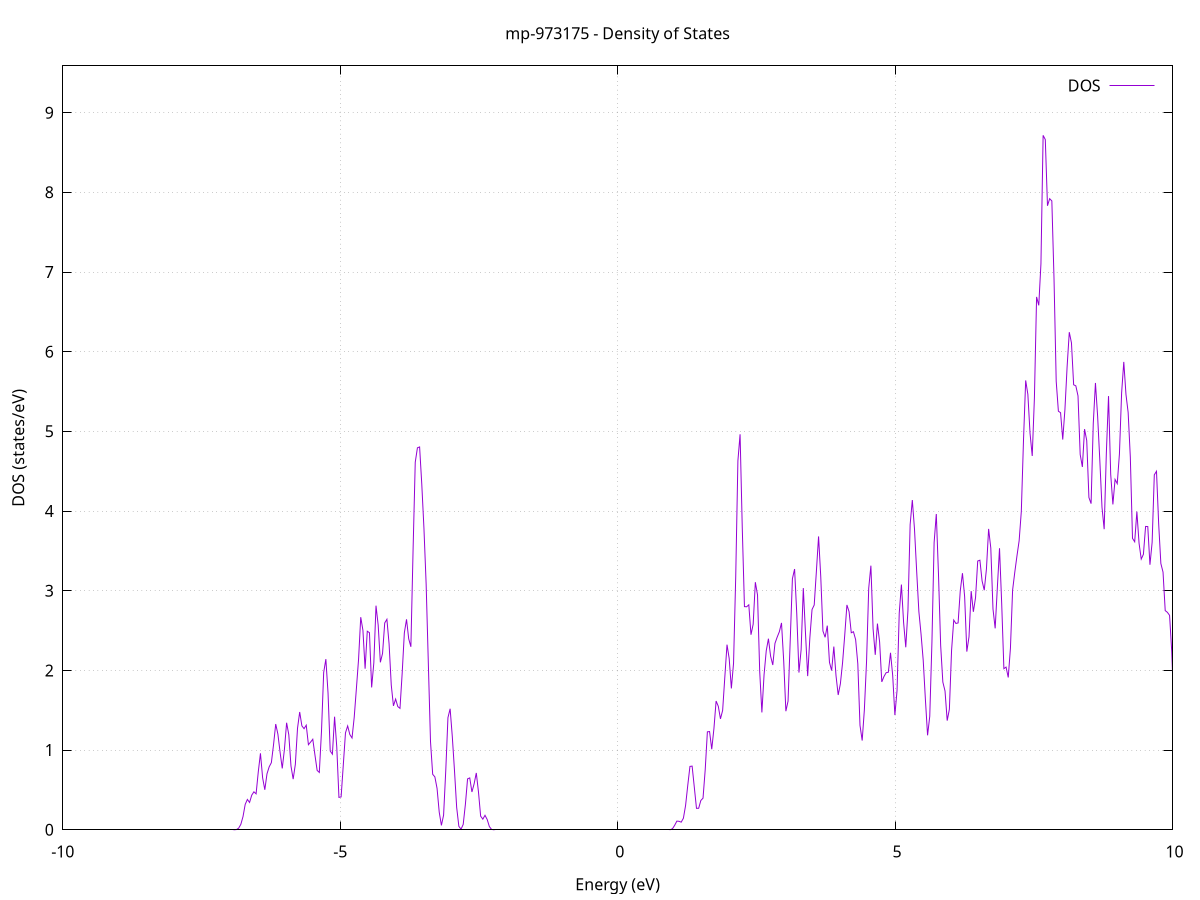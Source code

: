 set title 'mp-973175 - Density of States'
set xlabel 'Energy (eV)'
set ylabel 'DOS (states/eV)'
set grid
set xrange [-10:10]
set yrange [0:9.587]
set xzeroaxis lt -1
set terminal png size 800,600
set output 'mp-973175_dos_gnuplot.png'
plot '-' using 1:2 with lines title 'DOS'
-47.537300 0.000000
-47.498000 0.000000
-47.458700 0.000000
-47.419400 0.000000
-47.380100 0.000000
-47.340800 0.000000
-47.301500 0.000000
-47.262200 0.000000
-47.222900 0.000000
-47.183600 0.000000
-47.144300 0.000000
-47.105000 0.000000
-47.065700 0.000000
-47.026500 0.000000
-46.987200 0.000000
-46.947900 0.000000
-46.908600 0.000000
-46.869300 0.000000
-46.830000 0.000000
-46.790700 0.000000
-46.751400 0.000000
-46.712100 0.000000
-46.672800 0.000000
-46.633500 0.000000
-46.594200 0.000000
-46.554900 0.000000
-46.515700 0.000000
-46.476400 0.000000
-46.437100 0.000000
-46.397800 0.000000
-46.358500 0.000000
-46.319200 0.000000
-46.279900 0.000000
-46.240600 0.000000
-46.201300 0.000000
-46.162000 0.000000
-46.122700 0.000000
-46.083400 0.000000
-46.044100 0.000000
-46.004900 0.000000
-45.965600 0.000000
-45.926300 0.000000
-45.887000 0.000000
-45.847700 0.000000
-45.808400 0.000000
-45.769100 0.000000
-45.729800 0.000000
-45.690500 0.000000
-45.651200 0.000000
-45.611900 0.000000
-45.572600 0.000000
-45.533300 0.000000
-45.494100 0.000000
-45.454800 0.000000
-45.415500 0.000000
-45.376200 0.000000
-45.336900 0.000000
-45.297600 0.000000
-45.258300 0.000000
-45.219000 0.000000
-45.179700 0.000000
-45.140400 0.000000
-45.101100 0.000000
-45.061800 0.000000
-45.022500 0.000000
-44.983300 0.000000
-44.944000 0.000000
-44.904700 0.000000
-44.865400 0.000000
-44.826100 0.000000
-44.786800 0.000000
-44.747500 0.000000
-44.708200 0.000000
-44.668900 0.000000
-44.629600 0.000000
-44.590300 0.000000
-44.551000 0.000000
-44.511700 0.000000
-44.472500 0.000000
-44.433200 0.000000
-44.393900 0.000000
-44.354600 0.000000
-44.315300 0.000000
-44.276000 0.000000
-44.236700 0.000000
-44.197400 0.000000
-44.158100 0.000000
-44.118800 0.000300
-44.079500 0.030400
-44.040200 0.822600
-44.001000 7.047300
-43.961700 19.517100
-43.922400 17.708300
-43.883100 5.256600
-43.843800 0.502700
-43.804500 0.015200
-43.765200 0.000100
-43.725900 0.000000
-43.686600 0.000000
-43.647300 0.000000
-43.608000 0.000000
-43.568700 0.000000
-43.529400 0.000000
-43.490200 0.000000
-43.450900 0.000000
-43.411600 0.000000
-43.372300 0.000000
-43.333000 0.000000
-43.293700 0.000000
-43.254400 0.000000
-43.215100 0.000000
-43.175800 0.000000
-43.136500 0.000000
-43.097200 0.000000
-43.057900 0.000000
-43.018600 0.000000
-42.979400 0.000000
-42.940100 0.000000
-42.900800 0.000000
-42.861500 0.000000
-42.822200 0.000000
-42.782900 0.000000
-42.743600 0.000000
-42.704300 0.000000
-42.665000 0.000000
-42.625700 0.000000
-42.586400 0.000000
-42.547100 0.000000
-42.507800 0.000000
-42.468600 0.000000
-42.429300 0.000000
-42.390000 0.000000
-42.350700 0.000000
-42.311400 0.000000
-42.272100 0.000000
-42.232800 0.000000
-42.193500 0.000000
-42.154200 0.000000
-42.114900 0.000000
-42.075600 0.000000
-42.036300 0.000000
-41.997000 0.000000
-41.957800 0.000000
-41.918500 0.000000
-41.879200 0.000000
-41.839900 0.000000
-41.800600 0.000000
-41.761300 0.000000
-41.722000 0.000000
-41.682700 0.000000
-41.643400 0.000000
-41.604100 0.000000
-41.564800 0.000000
-41.525500 0.000000
-41.486200 0.000000
-41.447000 0.000000
-41.407700 0.000000
-41.368400 0.000000
-41.329100 0.000000
-41.289800 0.000000
-41.250500 0.000000
-41.211200 0.000000
-41.171900 0.000000
-41.132600 0.000000
-41.093300 0.000000
-41.054000 0.000000
-41.014700 0.000000
-40.975400 0.000000
-40.936200 0.000000
-40.896900 0.000000
-40.857600 0.000000
-40.818300 0.000000
-40.779000 0.000000
-40.739700 0.000000
-40.700400 0.000000
-40.661100 0.000000
-40.621800 0.000000
-40.582500 0.000000
-40.543200 0.000000
-40.503900 0.000000
-40.464600 0.000000
-40.425400 0.000000
-40.386100 0.000000
-40.346800 0.000000
-40.307500 0.000000
-40.268200 0.000000
-40.228900 0.000000
-40.189600 0.000000
-40.150300 0.000000
-40.111000 0.000000
-40.071700 0.000000
-40.032400 0.000000
-39.993100 0.000000
-39.953900 0.000000
-39.914600 0.000000
-39.875300 0.000000
-39.836000 0.000000
-39.796700 0.000000
-39.757400 0.000000
-39.718100 0.000000
-39.678800 0.000000
-39.639500 0.000000
-39.600200 0.000000
-39.560900 0.000000
-39.521600 0.000000
-39.482300 0.000000
-39.443100 0.000000
-39.403800 0.000000
-39.364500 0.000000
-39.325200 0.000000
-39.285900 0.000000
-39.246600 0.000000
-39.207300 0.000000
-39.168000 0.000000
-39.128700 0.000000
-39.089400 0.000000
-39.050100 0.000000
-39.010800 0.000000
-38.971500 0.000000
-38.932300 0.000000
-38.893000 0.000000
-38.853700 0.000000
-38.814400 0.000000
-38.775100 0.000000
-38.735800 0.000000
-38.696500 0.000000
-38.657200 0.000000
-38.617900 0.000000
-38.578600 0.000000
-38.539300 0.000000
-38.500000 0.000000
-38.460700 0.000000
-38.421500 0.000000
-38.382200 0.000000
-38.342900 0.000000
-38.303600 0.000000
-38.264300 0.000000
-38.225000 0.000000
-38.185700 0.000000
-38.146400 0.000000
-38.107100 0.000000
-38.067800 0.000000
-38.028500 0.000000
-37.989200 0.000000
-37.949900 0.000000
-37.910700 0.000000
-37.871400 0.000000
-37.832100 0.000000
-37.792800 0.000000
-37.753500 0.000000
-37.714200 0.000000
-37.674900 0.000000
-37.635600 0.000000
-37.596300 0.000000
-37.557000 0.000000
-37.517700 0.000000
-37.478400 0.000000
-37.439100 0.000000
-37.399900 0.000000
-37.360600 0.000000
-37.321300 0.000000
-37.282000 0.000000
-37.242700 0.000000
-37.203400 0.000000
-37.164100 0.000000
-37.124800 0.000000
-37.085500 0.000000
-37.046200 0.000000
-37.006900 0.000000
-36.967600 0.000000
-36.928300 0.000000
-36.889100 0.000000
-36.849800 0.000000
-36.810500 0.000000
-36.771200 0.000000
-36.731900 0.000000
-36.692600 0.000000
-36.653300 0.000000
-36.614000 0.000000
-36.574700 0.000000
-36.535400 0.000000
-36.496100 0.000000
-36.456800 0.000000
-36.417500 0.000000
-36.378300 0.000000
-36.339000 0.000000
-36.299700 0.000000
-36.260400 0.000000
-36.221100 0.000000
-36.181800 0.000000
-36.142500 0.000000
-36.103200 0.000000
-36.063900 0.000000
-36.024600 0.000000
-35.985300 0.000000
-35.946000 0.000000
-35.906800 0.000000
-35.867500 0.000000
-35.828200 0.000000
-35.788900 0.000000
-35.749600 0.000000
-35.710300 0.000000
-35.671000 0.000000
-35.631700 0.000000
-35.592400 0.000000
-35.553100 0.000000
-35.513800 0.000000
-35.474500 0.000000
-35.435200 0.000000
-35.396000 0.000000
-35.356700 0.000000
-35.317400 0.000000
-35.278100 0.000000
-35.238800 0.000000
-35.199500 0.000000
-35.160200 0.000000
-35.120900 0.000000
-35.081600 0.000000
-35.042300 0.000000
-35.003000 0.000000
-34.963700 0.000000
-34.924400 0.000000
-34.885200 0.000000
-34.845900 0.000000
-34.806600 0.000000
-34.767300 0.000000
-34.728000 0.000000
-34.688700 0.000000
-34.649400 0.000000
-34.610100 0.000000
-34.570800 0.000000
-34.531500 0.000000
-34.492200 0.000000
-34.452900 0.000000
-34.413600 0.000000
-34.374400 0.000000
-34.335100 0.000000
-34.295800 0.000000
-34.256500 0.000000
-34.217200 0.000000
-34.177900 0.000000
-34.138600 0.000000
-34.099300 0.000000
-34.060000 0.000000
-34.020700 0.000000
-33.981400 0.000000
-33.942100 0.000000
-33.902800 0.000000
-33.863600 0.000000
-33.824300 0.000000
-33.785000 0.000000
-33.745700 0.000000
-33.706400 0.000000
-33.667100 0.000000
-33.627800 0.000000
-33.588500 0.000000
-33.549200 0.000000
-33.509900 0.000000
-33.470600 0.000000
-33.431300 0.000000
-33.392000 0.000000
-33.352800 0.000000
-33.313500 0.000000
-33.274200 0.000000
-33.234900 0.000000
-33.195600 0.000000
-33.156300 0.000000
-33.117000 0.000000
-33.077700 0.000000
-33.038400 0.000000
-32.999100 0.000000
-32.959800 0.000000
-32.920500 0.000000
-32.881200 0.000000
-32.842000 0.000000
-32.802700 0.000000
-32.763400 0.000000
-32.724100 0.000000
-32.684800 0.000000
-32.645500 0.000000
-32.606200 0.000000
-32.566900 0.000000
-32.527600 0.000000
-32.488300 0.000000
-32.449000 0.000000
-32.409700 0.000000
-32.370400 0.000000
-32.331200 0.000000
-32.291900 0.000000
-32.252600 0.000000
-32.213300 0.000000
-32.174000 0.000000
-32.134700 0.000000
-32.095400 0.000000
-32.056100 0.000000
-32.016800 0.000000
-31.977500 0.000000
-31.938200 0.000000
-31.898900 0.000000
-31.859700 0.000000
-31.820400 0.000000
-31.781100 0.000000
-31.741800 0.000000
-31.702500 0.000000
-31.663200 0.000000
-31.623900 0.000000
-31.584600 0.000000
-31.545300 0.000000
-31.506000 0.000000
-31.466700 0.000000
-31.427400 0.000000
-31.388100 0.000000
-31.348900 0.000000
-31.309600 0.000000
-31.270300 0.000000
-31.231000 0.000000
-31.191700 0.000000
-31.152400 0.000000
-31.113100 0.000000
-31.073800 0.000000
-31.034500 0.000000
-30.995200 0.000000
-30.955900 0.000000
-30.916600 0.000000
-30.877300 0.000000
-30.838100 0.000000
-30.798800 0.000000
-30.759500 0.000000
-30.720200 0.000000
-30.680900 0.000000
-30.641600 0.000000
-30.602300 0.000000
-30.563000 0.000000
-30.523700 0.000000
-30.484400 0.000000
-30.445100 0.000000
-30.405800 0.000000
-30.366500 0.000000
-30.327300 0.000000
-30.288000 0.000000
-30.248700 0.000000
-30.209400 0.000000
-30.170100 0.000000
-30.130800 0.000000
-30.091500 0.000000
-30.052200 0.000000
-30.012900 0.000000
-29.973600 0.000000
-29.934300 0.000000
-29.895000 0.000000
-29.855700 0.000000
-29.816500 0.000000
-29.777200 0.000000
-29.737900 0.000000
-29.698600 0.000000
-29.659300 0.000000
-29.620000 0.000000
-29.580700 0.000000
-29.541400 0.000000
-29.502100 0.000000
-29.462800 0.000000
-29.423500 0.000000
-29.384200 0.000000
-29.344900 0.000000
-29.305700 0.000000
-29.266400 0.000000
-29.227100 0.000000
-29.187800 0.000000
-29.148500 0.000000
-29.109200 0.000000
-29.069900 0.000000
-29.030600 0.000000
-28.991300 0.000000
-28.952000 0.000000
-28.912700 0.000000
-28.873400 0.000000
-28.834100 0.000000
-28.794900 0.000000
-28.755600 0.000000
-28.716300 0.000000
-28.677000 0.000000
-28.637700 0.000000
-28.598400 0.000000
-28.559100 0.000000
-28.519800 0.000000
-28.480500 0.000000
-28.441200 0.000000
-28.401900 0.000000
-28.362600 0.000000
-28.323300 0.000000
-28.284100 0.000000
-28.244800 0.000000
-28.205500 0.000000
-28.166200 0.000000
-28.126900 0.000000
-28.087600 0.000000
-28.048300 0.000000
-28.009000 0.000000
-27.969700 0.000000
-27.930400 0.000000
-27.891100 0.000000
-27.851800 0.000000
-27.812600 0.000000
-27.773300 0.000000
-27.734000 0.000000
-27.694700 0.000000
-27.655400 0.000000
-27.616100 0.000000
-27.576800 0.000000
-27.537500 0.000000
-27.498200 0.000000
-27.458900 0.000000
-27.419600 0.000000
-27.380300 0.000000
-27.341000 0.000000
-27.301800 0.000000
-27.262500 0.000000
-27.223200 0.000000
-27.183900 0.000000
-27.144600 0.000000
-27.105300 0.000000
-27.066000 0.000000
-27.026700 0.000000
-26.987400 0.000000
-26.948100 0.000000
-26.908800 0.000000
-26.869500 0.000000
-26.830200 0.000000
-26.791000 0.000000
-26.751700 0.000000
-26.712400 0.000000
-26.673100 0.000000
-26.633800 0.000000
-26.594500 0.000000
-26.555200 0.000000
-26.515900 0.000000
-26.476600 0.000000
-26.437300 0.000000
-26.398000 0.000000
-26.358700 0.000000
-26.319400 0.000000
-26.280200 0.000000
-26.240900 0.000000
-26.201600 0.000000
-26.162300 0.000000
-26.123000 0.000000
-26.083700 0.000000
-26.044400 0.000000
-26.005100 0.000000
-25.965800 0.000000
-25.926500 0.000000
-25.887200 0.000000
-25.847900 0.000000
-25.808600 0.000000
-25.769400 0.000000
-25.730100 0.000000
-25.690800 0.000000
-25.651500 0.000000
-25.612200 0.000000
-25.572900 0.000000
-25.533600 0.000000
-25.494300 0.000000
-25.455000 0.000000
-25.415700 0.000000
-25.376400 0.000000
-25.337100 0.000000
-25.297800 0.000000
-25.258600 0.000000
-25.219300 0.000000
-25.180000 0.000000
-25.140700 0.000000
-25.101400 0.000000
-25.062100 0.000000
-25.022800 0.000000
-24.983500 0.000000
-24.944200 0.000000
-24.904900 0.000000
-24.865600 0.000000
-24.826300 0.000000
-24.787000 0.000000
-24.747800 0.000000
-24.708500 0.000000
-24.669200 0.000000
-24.629900 0.000000
-24.590600 0.000000
-24.551300 0.000000
-24.512000 0.000000
-24.472700 0.000000
-24.433400 0.000000
-24.394100 0.000000
-24.354800 0.000000
-24.315500 0.000000
-24.276200 0.000000
-24.237000 0.000000
-24.197700 0.000000
-24.158400 0.000000
-24.119100 0.000000
-24.079800 0.000000
-24.040500 0.000000
-24.001200 0.000000
-23.961900 0.000000
-23.922600 0.000000
-23.883300 0.000000
-23.844000 0.000000
-23.804700 0.000000
-23.765500 0.000000
-23.726200 0.000000
-23.686900 0.000000
-23.647600 0.000000
-23.608300 0.000000
-23.569000 0.000000
-23.529700 0.000000
-23.490400 0.000000
-23.451100 0.000000
-23.411800 0.000000
-23.372500 0.000000
-23.333200 0.000000
-23.293900 0.000000
-23.254700 0.000000
-23.215400 0.000000
-23.176100 0.000000
-23.136800 0.000000
-23.097500 0.000000
-23.058200 0.000000
-23.018900 0.000000
-22.979600 0.000000
-22.940300 0.000000
-22.901000 0.000000
-22.861700 0.000000
-22.822400 0.000100
-22.783100 0.008400
-22.743900 0.408400
-22.704600 6.378400
-22.665300 33.402600
-22.626000 61.214500
-22.586700 40.580400
-22.547400 9.830600
-22.508100 0.853000
-22.468800 0.025400
-22.429500 0.000200
-22.390200 0.000000
-22.350900 0.000000
-22.311600 0.000000
-22.272300 0.000000
-22.233100 0.000000
-22.193800 0.000000
-22.154500 0.000000
-22.115200 0.000000
-22.075900 0.000000
-22.036600 0.000000
-21.997300 0.000000
-21.958000 0.000000
-21.918700 0.000000
-21.879400 0.000000
-21.840100 0.000000
-21.800800 0.000000
-21.761500 0.000000
-21.722300 0.000000
-21.683000 0.000000
-21.643700 0.000000
-21.604400 0.000000
-21.565100 0.000000
-21.525800 0.000000
-21.486500 0.000000
-21.447200 0.000000
-21.407900 0.000000
-21.368600 0.000000
-21.329300 0.000000
-21.290000 0.000000
-21.250700 0.000000
-21.211500 0.000000
-21.172200 0.000000
-21.132900 0.000000
-21.093600 0.000000
-21.054300 0.000000
-21.015000 0.000000
-20.975700 0.000000
-20.936400 0.000000
-20.897100 0.000000
-20.857800 0.000000
-20.818500 0.000000
-20.779200 0.000000
-20.739900 0.000000
-20.700700 0.000000
-20.661400 0.000000
-20.622100 0.000000
-20.582800 0.000000
-20.543500 0.000000
-20.504200 0.000000
-20.464900 0.000000
-20.425600 0.000000
-20.386300 0.000000
-20.347000 0.000000
-20.307700 0.000000
-20.268400 0.000000
-20.229100 0.000000
-20.189900 0.000000
-20.150600 0.000000
-20.111300 0.000000
-20.072000 0.000000
-20.032700 0.000000
-19.993400 0.000000
-19.954100 0.000000
-19.914800 0.000000
-19.875500 0.000000
-19.836200 0.000000
-19.796900 0.000000
-19.757600 0.000000
-19.718400 0.000000
-19.679100 0.000000
-19.639800 0.000000
-19.600500 0.000000
-19.561200 0.000000
-19.521900 0.000000
-19.482600 0.000000
-19.443300 0.000000
-19.404000 0.000000
-19.364700 0.000000
-19.325400 0.000000
-19.286100 0.000000
-19.246800 0.000000
-19.207600 0.000000
-19.168300 0.000000
-19.129000 0.000000
-19.089700 0.000000
-19.050400 0.000000
-19.011100 0.000000
-18.971800 0.000000
-18.932500 0.000000
-18.893200 0.000000
-18.853900 0.000000
-18.814600 0.000000
-18.775300 0.000000
-18.736000 0.000000
-18.696800 0.000000
-18.657500 0.000000
-18.618200 0.000000
-18.578900 0.000000
-18.539600 0.000000
-18.500300 0.000000
-18.461000 0.000000
-18.421700 0.000000
-18.382400 0.000000
-18.343100 0.000000
-18.303800 0.000000
-18.264500 0.000000
-18.225200 0.000000
-18.186000 0.000000
-18.146700 0.000000
-18.107400 0.000000
-18.068100 0.000000
-18.028800 0.000000
-17.989500 0.000000
-17.950200 0.000000
-17.910900 0.000000
-17.871600 0.000000
-17.832300 0.000000
-17.793000 0.000000
-17.753700 0.000000
-17.714400 0.000000
-17.675200 0.000000
-17.635900 0.000000
-17.596600 0.000000
-17.557300 0.000000
-17.518000 0.000000
-17.478700 0.000000
-17.439400 0.000000
-17.400100 0.000000
-17.360800 0.000000
-17.321500 0.000000
-17.282200 0.000000
-17.242900 0.000000
-17.203600 0.000000
-17.164400 0.000000
-17.125100 0.000000
-17.085800 0.000000
-17.046500 0.000000
-17.007200 0.000000
-16.967900 0.000000
-16.928600 0.000000
-16.889300 0.000000
-16.850000 0.000000
-16.810700 0.000000
-16.771400 0.000000
-16.732100 0.000000
-16.692800 0.000000
-16.653600 0.000000
-16.614300 0.000000
-16.575000 0.000000
-16.535700 0.000000
-16.496400 0.000000
-16.457100 0.000000
-16.417800 0.000000
-16.378500 0.000000
-16.339200 0.000000
-16.299900 0.000000
-16.260600 0.000000
-16.221300 0.000000
-16.182000 0.000000
-16.142800 0.000000
-16.103500 0.000000
-16.064200 0.000000
-16.024900 0.000000
-15.985600 0.000000
-15.946300 0.000000
-15.907000 0.000000
-15.867700 0.000000
-15.828400 0.000000
-15.789100 0.000000
-15.749800 0.000000
-15.710500 0.000000
-15.671300 0.000000
-15.632000 0.000000
-15.592700 0.000000
-15.553400 0.000000
-15.514100 0.000000
-15.474800 0.000000
-15.435500 0.000000
-15.396200 0.000000
-15.356900 0.000000
-15.317600 0.000000
-15.278300 0.000000
-15.239000 0.000000
-15.199700 0.000000
-15.160500 0.000000
-15.121200 0.000000
-15.081900 0.000000
-15.042600 0.000000
-15.003300 0.000000
-14.964000 0.000000
-14.924700 0.000000
-14.885400 0.000000
-14.846100 0.000000
-14.806800 0.000000
-14.767500 0.000000
-14.728200 0.000000
-14.688900 0.000000
-14.649700 0.000000
-14.610400 0.000000
-14.571100 0.000000
-14.531800 0.000000
-14.492500 0.000000
-14.453200 0.000000
-14.413900 0.000000
-14.374600 0.000000
-14.335300 0.000000
-14.296000 0.000000
-14.256700 0.000000
-14.217400 0.000000
-14.178100 0.000000
-14.138900 0.000000
-14.099600 0.000000
-14.060300 0.000000
-14.021000 0.000000
-13.981700 0.000000
-13.942400 0.000000
-13.903100 0.000000
-13.863800 0.000000
-13.824500 0.000000
-13.785200 0.000000
-13.745900 0.000000
-13.706600 0.000000
-13.667300 0.000000
-13.628100 0.000000
-13.588800 0.000000
-13.549500 0.000000
-13.510200 0.000000
-13.470900 0.000000
-13.431600 0.000000
-13.392300 0.000000
-13.353000 0.000000
-13.313700 0.000000
-13.274400 0.000000
-13.235100 0.000000
-13.195800 0.000000
-13.156500 0.000000
-13.117300 0.000000
-13.078000 0.000000
-13.038700 0.000000
-12.999400 0.000000
-12.960100 0.000000
-12.920800 0.000000
-12.881500 0.000000
-12.842200 0.000000
-12.802900 0.000000
-12.763600 0.000000
-12.724300 0.000000
-12.685000 0.000000
-12.645700 0.000000
-12.606500 0.000000
-12.567200 0.000000
-12.527900 0.000000
-12.488600 0.000000
-12.449300 0.000000
-12.410000 0.000000
-12.370700 0.000000
-12.331400 0.000000
-12.292100 0.000000
-12.252800 0.000000
-12.213500 0.000000
-12.174200 0.000000
-12.135000 0.000000
-12.095700 0.000000
-12.056400 0.000000
-12.017100 0.000000
-11.977800 0.000000
-11.938500 0.000000
-11.899200 0.000000
-11.859900 0.000000
-11.820600 0.000000
-11.781300 0.000000
-11.742000 0.000000
-11.702700 0.000000
-11.663400 0.000000
-11.624200 0.000000
-11.584900 0.000000
-11.545600 0.000000
-11.506300 0.000000
-11.467000 0.000000
-11.427700 0.000000
-11.388400 0.000000
-11.349100 0.000000
-11.309800 0.000000
-11.270500 0.000000
-11.231200 0.000000
-11.191900 0.000000
-11.152600 0.000000
-11.113400 0.000000
-11.074100 0.000000
-11.034800 0.000000
-10.995500 0.000000
-10.956200 0.000000
-10.916900 0.000000
-10.877600 0.000000
-10.838300 0.000000
-10.799000 0.000000
-10.759700 0.000000
-10.720400 0.000000
-10.681100 0.000000
-10.641800 0.000000
-10.602600 0.000000
-10.563300 0.000000
-10.524000 0.000000
-10.484700 0.000000
-10.445400 0.000000
-10.406100 0.000000
-10.366800 0.000000
-10.327500 0.000000
-10.288200 0.000000
-10.248900 0.000000
-10.209600 0.000000
-10.170300 0.000000
-10.131000 0.000000
-10.091800 0.000000
-10.052500 0.000000
-10.013200 0.000000
-9.973900 0.000000
-9.934600 0.000000
-9.895300 0.000000
-9.856000 0.000000
-9.816700 0.000000
-9.777400 0.000000
-9.738100 0.000000
-9.698800 0.000000
-9.659500 0.000000
-9.620200 0.000000
-9.581000 0.000000
-9.541700 0.000000
-9.502400 0.000000
-9.463100 0.000000
-9.423800 0.000000
-9.384500 0.000000
-9.345200 0.000000
-9.305900 0.000000
-9.266600 0.000000
-9.227300 0.000000
-9.188000 0.000000
-9.148700 0.000000
-9.109400 0.000000
-9.070200 0.000000
-9.030900 0.000000
-8.991600 0.000000
-8.952300 0.000000
-8.913000 0.000000
-8.873700 0.000000
-8.834400 0.000000
-8.795100 0.000000
-8.755800 0.000000
-8.716500 0.000000
-8.677200 0.000000
-8.637900 0.000000
-8.598600 0.000000
-8.559400 0.000000
-8.520100 0.000000
-8.480800 0.000000
-8.441500 0.000000
-8.402200 0.000000
-8.362900 0.000000
-8.323600 0.000000
-8.284300 0.000000
-8.245000 0.000000
-8.205700 0.000000
-8.166400 0.000000
-8.127100 0.000000
-8.087900 0.000000
-8.048600 0.000000
-8.009300 0.000000
-7.970000 0.000000
-7.930700 0.000000
-7.891400 0.000000
-7.852100 0.000000
-7.812800 0.000000
-7.773500 0.000000
-7.734200 0.000000
-7.694900 0.000000
-7.655600 0.000000
-7.616300 0.000000
-7.577100 0.000000
-7.537800 0.000000
-7.498500 0.000000
-7.459200 0.000000
-7.419900 0.000000
-7.380600 0.000000
-7.341300 0.000000
-7.302000 0.000000
-7.262700 0.000000
-7.223400 0.000000
-7.184100 0.000000
-7.144800 0.000000
-7.105500 0.000000
-7.066300 0.000000
-7.027000 0.000000
-6.987700 0.000000
-6.948400 0.000000
-6.909100 0.000100
-6.869800 0.002600
-6.830500 0.020100
-6.791200 0.067900
-6.751900 0.165600
-6.712600 0.318400
-6.673300 0.380500
-6.634000 0.342900
-6.594700 0.434300
-6.555500 0.476500
-6.516200 0.451100
-6.476900 0.726100
-6.437600 0.959300
-6.398300 0.651600
-6.359000 0.502100
-6.319700 0.702300
-6.280400 0.790100
-6.241100 0.842100
-6.201800 1.067600
-6.162500 1.326900
-6.123200 1.200300
-6.083900 0.973200
-6.044700 0.770300
-6.005400 1.010200
-5.966100 1.343100
-5.926800 1.192700
-5.887500 0.800500
-5.848200 0.635900
-5.808900 0.820900
-5.769600 1.274200
-5.730300 1.478400
-5.691000 1.304200
-5.651700 1.268800
-5.612400 1.312600
-5.573100 1.067800
-5.533900 1.100400
-5.494600 1.136100
-5.455300 0.937800
-5.416000 0.745100
-5.376700 0.719400
-5.337400 1.237700
-5.298100 1.973900
-5.258800 2.141600
-5.219500 1.715700
-5.180200 0.988600
-5.140900 0.948800
-5.101600 1.419100
-5.062300 1.039400
-5.023100 0.406300
-4.983800 0.412400
-4.944500 0.813900
-4.905200 1.216300
-4.865900 1.303100
-4.826600 1.195400
-4.787300 1.151700
-4.748000 1.409900
-4.708700 1.770000
-4.669400 2.139600
-4.630100 2.668100
-4.590800 2.503200
-4.551500 2.021100
-4.512300 2.491700
-4.473000 2.473600
-4.433700 1.786400
-4.394400 2.093900
-4.355100 2.812600
-4.315800 2.568000
-4.276500 2.101400
-4.237200 2.213000
-4.197900 2.595500
-4.158600 2.641400
-4.119300 2.334100
-4.080000 1.815900
-4.040800 1.555000
-4.001500 1.640200
-3.962200 1.546300
-3.922900 1.523800
-3.883600 1.961700
-3.844300 2.470600
-3.805000 2.641200
-3.765700 2.396700
-3.726400 2.296400
-3.687100 3.507500
-3.647800 4.612500
-3.608500 4.793800
-3.569200 4.804600
-3.530000 4.335700
-3.490700 3.777800
-3.451400 3.083800
-3.412100 2.093800
-3.372800 1.107200
-3.333500 0.696400
-3.294200 0.663600
-3.254900 0.519800
-3.215600 0.220600
-3.176300 0.055300
-3.137000 0.183600
-3.097700 0.744800
-3.058400 1.407100
-3.019200 1.518900
-2.979900 1.168900
-2.940600 0.743100
-2.901300 0.281000
-2.862000 0.043500
-2.822700 0.007500
-2.783400 0.067400
-2.744100 0.319000
-2.704800 0.638800
-2.665500 0.651000
-2.626200 0.474300
-2.586900 0.576300
-2.547600 0.713500
-2.508400 0.475400
-2.469100 0.171200
-2.429800 0.133200
-2.390500 0.181700
-2.351200 0.128900
-2.311900 0.040000
-2.272600 0.004800
-2.233300 0.000200
-2.194000 0.000000
-2.154700 0.000000
-2.115400 0.000000
-2.076100 0.000000
-2.036800 0.000000
-1.997600 0.000000
-1.958300 0.000000
-1.919000 0.000000
-1.879700 0.000000
-1.840400 0.000000
-1.801100 0.000000
-1.761800 0.000000
-1.722500 0.000000
-1.683200 0.000000
-1.643900 0.000000
-1.604600 0.000000
-1.565300 0.000000
-1.526000 0.000000
-1.486800 0.000000
-1.447500 0.000000
-1.408200 0.000000
-1.368900 0.000000
-1.329600 0.000000
-1.290300 0.000000
-1.251000 0.000000
-1.211700 0.000000
-1.172400 0.000000
-1.133100 0.000000
-1.093800 0.000000
-1.054500 0.000000
-1.015200 0.000000
-0.976000 0.000000
-0.936700 0.000000
-0.897400 0.000000
-0.858100 0.000000
-0.818800 0.000000
-0.779500 0.000000
-0.740200 0.000000
-0.700900 0.000000
-0.661600 0.000000
-0.622300 0.000000
-0.583000 0.000000
-0.543700 0.000000
-0.504400 0.000000
-0.465200 0.000000
-0.425900 0.000000
-0.386600 0.000000
-0.347300 0.000000
-0.308000 0.000000
-0.268700 0.000000
-0.229400 0.000000
-0.190100 0.000000
-0.150800 0.000000
-0.111500 0.000000
-0.072200 0.000000
-0.032900 0.000000
0.006300 0.000000
0.045600 0.000000
0.084900 0.000000
0.124200 0.000000
0.163500 0.000000
0.202800 0.000000
0.242100 0.000000
0.281400 0.000000
0.320700 0.000000
0.360000 0.000000
0.399300 0.000000
0.438600 0.000000
0.477900 0.000000
0.517100 0.000000
0.556400 0.000000
0.595700 0.000000
0.635000 0.000000
0.674300 0.000000
0.713600 0.000000
0.752900 0.000000
0.792200 0.000000
0.831500 0.000000
0.870800 0.000000
0.910100 0.000000
0.949400 0.001200
0.988700 0.013400
1.027900 0.056600
1.067200 0.108600
1.106500 0.106300
1.145800 0.095600
1.185100 0.145000
1.224400 0.305000
1.263700 0.558000
1.303000 0.795300
1.342300 0.799100
1.381600 0.534400
1.420900 0.269000
1.460200 0.269900
1.499500 0.367700
1.538700 0.396700
1.578000 0.752000
1.617300 1.229400
1.656600 1.232700
1.695900 1.010700
1.735200 1.269100
1.774500 1.615700
1.813800 1.550200
1.853100 1.392000
1.892400 1.498900
1.931700 1.917200
1.971000 2.323400
2.010300 2.149400
2.049500 1.774200
2.088800 2.088700
2.128100 3.175600
2.167400 4.630900
2.206700 4.963200
2.246000 3.791200
2.285300 2.800500
2.324600 2.798800
2.363900 2.823100
2.403200 2.447800
2.442500 2.579700
2.481800 3.107100
2.521100 2.946100
2.560300 1.987800
2.599600 1.472500
2.638900 1.946800
2.678200 2.247000
2.717500 2.398000
2.756800 2.178200
2.796100 2.068000
2.835400 2.339400
2.874700 2.416700
2.914000 2.484600
2.953300 2.596200
2.992600 2.120400
3.031900 1.488100
3.071100 1.614700
3.110400 2.377500
3.149700 3.150500
3.189000 3.272200
3.228300 2.710000
3.267600 1.973200
3.306900 2.260800
3.346200 3.033000
3.385500 2.466500
3.424800 1.928700
3.464100 2.408600
3.503400 2.763900
3.542700 2.821000
3.581900 3.244200
3.621200 3.681800
3.660500 3.178400
3.699800 2.495100
3.739100 2.415600
3.778400 2.561800
3.817700 2.101100
3.857000 1.998000
3.896300 2.299500
3.935600 1.933700
3.974900 1.691900
4.014200 1.831600
4.053400 2.094200
4.092700 2.441100
4.132000 2.821900
4.171300 2.736400
4.210600 2.472600
4.249900 2.485400
4.289200 2.386400
4.328500 2.082800
4.367800 1.311200
4.407100 1.120000
4.446400 1.503100
4.485700 2.109800
4.525000 3.031600
4.564200 3.314600
4.603500 2.524100
4.642800 2.195700
4.682100 2.587700
4.721400 2.357200
4.760700 1.855900
4.800000 1.923500
4.839300 1.971400
4.878600 1.977300
4.917900 2.221500
4.957200 1.935300
4.996500 1.439000
5.035800 1.749700
5.075000 2.719000
5.114300 3.077300
5.153600 2.602500
5.192900 2.290500
5.232200 2.755000
5.271500 3.830300
5.310800 4.138500
5.350100 3.772100
5.389400 3.242100
5.428700 2.739800
5.468000 2.457000
5.507300 2.127100
5.546600 1.635600
5.585800 1.185500
5.625100 1.424000
5.664400 2.355200
5.703700 3.603800
5.743000 3.963000
5.782300 3.209500
5.821600 2.313900
5.860900 1.853700
5.900200 1.741900
5.939500 1.369800
5.978800 1.512800
6.018100 2.250100
6.057400 2.631800
6.096600 2.589200
6.135900 2.596000
6.175200 3.001400
6.214500 3.220100
6.253800 2.926300
6.293100 2.236000
6.332400 2.422000
6.371700 2.995100
6.411000 2.735300
6.450300 2.913800
6.489600 3.373000
6.528900 3.383200
6.568200 3.123700
6.607400 3.006500
6.646700 3.272100
6.686000 3.775700
6.725300 3.536000
6.764600 2.771600
6.803900 2.527800
6.843200 3.038200
6.882500 3.533700
6.921800 2.835600
6.961100 2.021600
7.000400 2.041600
7.039700 1.911600
7.079000 2.277600
7.118200 3.007800
7.157500 3.232000
7.196800 3.437400
7.236100 3.627900
7.275400 3.997000
7.314700 4.890600
7.354000 5.639400
7.393300 5.464900
7.432600 4.975400
7.471900 4.691200
7.511200 5.417500
7.550500 6.687600
7.589800 6.581500
7.629000 7.103100
7.668300 8.715200
7.707600 8.662200
7.746900 7.831200
7.786200 7.920500
7.825500 7.891900
7.864800 6.911700
7.904100 5.628100
7.943400 5.253300
7.982700 5.234200
8.022000 4.897600
8.061300 5.274100
8.100500 5.809400
8.139800 6.244900
8.179100 6.110300
8.218400 5.585000
8.257700 5.571300
8.297000 5.445200
8.336300 4.709900
8.375600 4.553600
8.414900 5.028200
8.454200 4.885200
8.493500 4.170600
8.532800 4.093000
8.572100 5.099600
8.611300 5.607900
8.650600 5.189200
8.689900 4.639600
8.729200 4.048400
8.768500 3.772300
8.807800 4.727500
8.847100 5.443100
8.886400 4.460000
8.925700 4.083300
8.965000 4.396900
9.004300 4.344200
9.043600 4.717400
9.082900 5.481000
9.122100 5.871900
9.161400 5.463300
9.200700 5.237800
9.240000 4.676200
9.279300 3.657200
9.318600 3.614400
9.357900 3.993100
9.397200 3.596300
9.436500 3.397200
9.475800 3.457300
9.515100 3.806900
9.554400 3.805400
9.593700 3.325800
9.632900 3.606600
9.672200 4.454700
9.711500 4.499400
9.750800 3.838500
9.790100 3.341800
9.829400 3.233300
9.868700 2.750600
9.908000 2.728900
9.947300 2.691100
9.986600 2.233200
10.025900 1.464300
10.065200 1.345400
10.104500 2.186300
10.143700 2.606100
10.183000 2.344700
10.222300 2.059900
10.261600 1.871100
10.300900 1.487500
10.340200 1.337200
10.379500 2.145700
10.418800 2.875800
10.458100 2.888300
10.497400 2.182400
10.536700 1.314500
10.576000 1.145400
10.615300 1.086000
10.654500 0.774300
10.693800 0.927600
10.733100 1.885900
10.772400 2.818200
10.811700 2.780100
10.851000 1.627900
10.890300 1.178300
10.929600 1.560000
10.968900 1.598700
11.008200 1.616500
11.047500 1.798100
11.086800 1.601700
11.126100 1.222400
11.165300 1.694700
11.204600 3.231400
11.243900 3.621200
11.283200 2.727700
11.322500 2.206100
11.361800 2.074100
11.401100 1.830100
11.440400 1.811700
11.479700 2.701100
11.519000 3.358900
11.558300 3.030000
11.597600 2.343300
11.636900 1.540600
11.676100 1.508300
11.715400 2.092800
11.754700 2.453700
11.794000 2.384900
11.833300 2.481600
11.872600 2.796900
11.911900 2.175700
11.951200 1.492200
11.990500 1.627600
12.029800 1.835100
12.069100 1.742000
12.108400 1.728900
12.147600 1.852600
12.186900 1.557000
12.226200 1.354700
12.265500 1.557700
12.304800 1.726700
12.344100 1.794300
12.383400 1.719300
12.422700 1.554900
12.462000 1.592400
12.501300 2.024400
12.540600 2.055700
12.579900 1.486200
12.619200 1.064200
12.658400 1.240800
12.697700 1.838600
12.737000 2.124200
12.776300 1.343600
12.815600 0.588000
12.854900 0.375300
12.894200 0.575300
12.933500 1.472600
12.972800 2.372500
13.012100 2.813200
13.051400 2.410000
13.090700 1.241700
13.130000 0.643200
13.169200 0.922100
13.208500 1.663500
13.247800 2.337400
13.287100 2.017300
13.326400 1.717900
13.365700 2.105900
13.405000 2.297100
13.444300 2.046700
13.483600 1.537900
13.522900 1.323300
13.562200 1.706300
13.601500 2.325400
13.640800 2.914400
13.680000 3.365900
13.719300 3.142600
13.758600 2.664400
13.797900 2.589400
13.837200 2.943500
13.876500 3.378700
13.915800 3.967700
13.955100 4.259200
13.994400 3.963300
14.033700 3.451000
14.073000 2.887000
14.112300 2.602200
14.151600 2.482600
14.190800 3.146900
14.230100 4.635200
14.269400 5.188500
14.308700 4.296500
14.348000 2.995300
14.387300 2.286900
14.426600 2.626600
14.465900 3.527000
14.505200 4.422900
14.544500 4.729800
14.583800 3.702000
14.623100 2.541500
14.662400 3.059100
14.701600 4.003800
14.740900 3.908300
14.780200 3.931400
14.819500 3.863400
14.858800 3.591900
14.898100 3.975200
14.937400 4.378100
14.976700 4.060200
15.016000 3.971500
15.055300 4.486900
15.094600 4.006600
15.133900 2.899800
15.173200 2.823000
15.212400 3.531300
15.251700 4.336700
15.291000 4.476500
15.330300 3.761400
15.369600 3.505800
15.408900 4.052000
15.448200 5.008600
15.487500 5.530600
15.526800 5.474400
15.566100 4.919600
15.605400 3.144700
15.644700 2.263200
15.684000 3.232900
15.723200 4.507300
15.762500 4.817700
15.801800 4.687100
15.841100 4.844900
15.880400 4.616200
15.919700 3.471400
15.959000 2.507900
15.998300 2.992100
16.037600 3.568900
16.076900 3.067000
16.116200 3.282800
16.155500 4.260300
16.194700 4.664500
16.234000 4.417100
16.273300 3.383700
16.312600 2.381000
16.351900 2.956500
16.391200 3.791400
16.430500 3.231500
16.469800 2.796800
16.509100 3.519800
16.548400 3.659000
16.587700 3.371900
16.627000 3.952500
16.666300 4.421200
16.705500 3.811200
16.744800 3.605600
16.784100 4.539300
16.823400 5.383200
16.862700 4.688800
16.902000 3.722200
16.941300 4.074500
16.980600 4.093200
17.019900 3.115100
17.059200 2.580200
17.098500 2.639700
17.137800 2.867600
17.177100 3.216300
17.216300 3.551100
17.255600 3.826800
17.294900 3.517300
17.334200 3.059300
17.373500 3.247100
17.412800 3.142300
17.452100 3.026200
17.491400 3.151900
17.530700 3.144000
17.570000 3.492500
17.609300 3.837300
17.648600 4.123700
17.687900 3.906300
17.727100 3.259300
17.766400 3.491700
17.805700 4.598700
17.845000 5.878300
17.884300 6.013600
17.923600 4.615700
17.962900 3.301600
18.002200 2.528300
18.041500 2.589400
18.080800 3.131200
18.120100 3.542600
18.159400 3.476900
18.198700 3.316300
18.237900 3.766400
18.277200 4.152600
18.316500 4.188800
18.355800 3.996200
18.395100 3.918700
18.434400 3.773900
18.473700 3.322200
18.513000 3.209800
18.552300 3.427900
18.591600 3.735800
18.630900 3.712300
18.670200 3.237000
18.709500 2.970800
18.748700 3.316200
18.788000 3.057300
18.827300 2.719100
18.866600 3.175400
18.905900 3.635200
18.945200 4.228900
18.984500 4.953700
19.023800 4.814800
19.063100 3.675000
19.102400 3.090700
19.141700 3.620000
19.181000 3.867600
19.220300 3.002000
19.259500 2.724700
19.298800 2.811200
19.338100 2.938600
19.377400 3.136700
19.416700 2.790700
19.456000 3.015200
19.495300 3.537600
19.534600 3.923000
19.573900 4.431800
19.613200 4.019100
19.652500 4.037900
19.691800 4.514200
19.731100 4.085700
19.770300 4.090700
19.809600 4.181200
19.848900 4.088500
19.888200 4.446500
19.927500 4.497100
19.966800 4.249300
20.006100 3.692800
20.045400 3.216200
20.084700 3.912100
20.124000 4.830100
20.163300 4.739500
20.202600 4.595500
20.241800 5.513100
20.281100 5.669100
20.320400 5.369900
20.359700 5.342500
20.399000 4.711200
20.438300 4.658100
20.477600 5.472900
20.516900 5.888300
20.556200 5.655900
20.595500 5.188300
20.634800 4.482800
20.674100 4.472900
20.713400 4.532600
20.752600 3.957300
20.791900 3.813200
20.831200 5.039200
20.870500 5.730100
20.909800 5.149500
20.949100 4.927500
20.988400 5.137000
21.027700 4.843900
21.067000 4.629500
21.106300 4.733600
21.145600 5.286900
21.184900 5.590300
21.224200 4.845500
21.263400 4.434900
21.302700 4.561700
21.342000 4.632900
21.381300 5.083300
21.420600 4.707100
21.459900 3.526700
21.499200 3.304900
21.538500 3.787700
21.577800 4.221800
21.617100 4.554400
21.656400 4.749400
21.695700 4.899000
21.735000 4.617900
21.774200 3.903100
21.813500 3.952100
21.852800 4.517900
21.892100 4.916000
21.931400 5.223700
21.970700 5.629100
22.010000 6.171100
22.049300 5.559400
22.088600 4.379900
22.127900 4.346500
22.167200 5.558000
22.206500 5.775800
22.245800 4.780400
22.285000 4.729000
22.324300 5.461300
22.363600 5.877700
22.402900 5.627400
22.442200 4.896400
22.481500 4.979300
22.520800 5.258200
22.560100 4.913300
22.599400 4.465300
22.638700 4.985900
22.678000 5.424100
22.717300 4.993100
22.756600 5.114000
22.795800 5.144900
22.835100 5.242800
22.874400 5.531200
22.913700 5.446000
22.953000 5.115900
22.992300 4.132900
23.031600 3.577400
23.070900 4.309000
23.110200 5.407500
23.149500 5.997700
23.188800 5.465100
23.228100 4.392000
23.267400 3.981600
23.306600 4.766400
23.345900 5.531700
23.385200 5.469100
23.424500 5.224700
23.463800 5.577400
23.503100 5.750100
23.542400 6.071100
23.581700 6.843100
23.621000 6.151800
23.660300 4.406300
23.699600 3.501000
23.738900 3.699800
23.778200 3.844900
23.817400 4.222800
23.856700 4.739300
23.896000 4.111400
23.935300 3.727800
23.974600 4.520500
24.013900 5.800500
24.053200 5.901600
24.092500 4.821500
24.131800 4.428200
24.171100 5.096400
24.210400 4.933500
24.249700 3.769700
24.288900 3.192200
24.328200 3.165600
24.367500 3.127300
24.406800 3.308100
24.446100 3.469500
24.485400 3.011000
24.524700 3.284600
24.564000 3.923900
24.603300 3.479100
24.642600 3.128800
24.681900 3.263300
24.721200 2.928400
24.760500 2.311100
24.799700 2.267900
24.839000 2.442900
24.878300 2.425700
24.917600 2.481600
24.956900 2.418300
24.996200 2.125400
25.035500 2.099900
25.074800 2.239300
25.114100 2.041900
25.153400 1.826200
25.192700 1.759000
25.232000 1.372000
25.271300 0.989900
25.310500 0.873300
25.349800 0.815800
25.389100 0.734500
25.428400 0.987100
25.467700 0.953500
25.507000 0.463900
25.546300 0.225400
25.585600 0.439500
25.624900 0.517000
25.664200 0.348600
25.703500 0.274100
25.742800 0.302500
25.782100 0.431800
25.821300 0.403500
25.860600 0.263800
25.899900 0.297000
25.939200 0.336600
25.978500 0.180600
26.017800 0.037300
26.057100 0.002700
26.096400 0.000500
26.135700 0.010200
26.175000 0.077500
26.214300 0.220400
26.253600 0.298300
26.292900 0.274300
26.332100 0.221800
26.371400 0.134100
26.410700 0.128500
26.450000 0.187500
26.489300 0.235900
26.528600 0.226000
26.567900 0.117200
26.607200 0.080400
26.646500 0.120100
26.685800 0.086200
26.725100 0.022500
26.764400 0.002000
26.803700 0.000100
26.842900 0.000000
26.882200 0.000000
26.921500 0.000000
26.960800 0.000000
27.000100 0.000000
27.039400 0.000000
27.078700 0.000000
27.118000 0.000000
27.157300 0.000000
27.196600 0.000000
27.235900 0.000000
27.275200 0.001300
27.314500 0.012300
27.353700 0.037400
27.393000 0.038300
27.432300 0.022600
27.471600 0.036600
27.510900 0.039100
27.550200 0.014200
27.589500 0.001700
27.628800 0.000100
27.668100 0.000000
27.707400 0.000000
27.746700 0.000000
27.786000 0.000000
27.825300 0.000000
27.864500 0.000000
27.903800 0.000000
27.943100 0.000000
27.982400 0.000000
28.021700 0.000000
28.061000 0.000000
28.100300 0.000000
28.139600 0.000000
28.178900 0.000000
28.218200 0.000000
28.257500 0.000000
28.296800 0.000000
28.336000 0.000000
28.375300 0.000000
28.414600 0.000000
28.453900 0.000000
28.493200 0.000000
28.532500 0.000000
28.571800 0.000000
28.611100 0.000000
28.650400 0.000000
28.689700 0.000000
28.729000 0.000000
28.768300 0.000000
28.807600 0.000000
28.846800 0.000000
28.886100 0.000000
28.925400 0.000000
28.964700 0.000000
29.004000 0.000000
29.043300 0.000000
29.082600 0.000000
29.121900 0.000000
29.161200 0.000000
29.200500 0.000000
29.239800 0.000000
29.279100 0.000000
29.318400 0.000000
29.357600 0.000000
29.396900 0.000000
29.436200 0.000000
29.475500 0.000000
29.514800 0.000000
29.554100 0.000000
29.593400 0.000000
29.632700 0.000000
29.672000 0.000000
29.711300 0.000000
29.750600 0.000000
29.789900 0.000000
29.829200 0.000000
29.868400 0.000000
29.907700 0.000000
29.947000 0.000000
29.986300 0.000000
30.025600 0.000000
30.064900 0.000000
30.104200 0.000000
30.143500 0.000000
30.182800 0.000000
30.222100 0.000000
30.261400 0.000000
30.300700 0.000000
30.340000 0.000000
30.379200 0.000000
30.418500 0.000000
30.457800 0.000000
30.497100 0.000000
30.536400 0.000000
30.575700 0.000000
30.615000 0.000000
30.654300 0.000000
30.693600 0.000000
30.732900 0.000000
30.772200 0.000000
30.811500 0.000000
30.850800 0.000000
30.890000 0.000000
30.929300 0.000000
30.968600 0.000000
31.007900 0.000000
31.047200 0.000000
e
